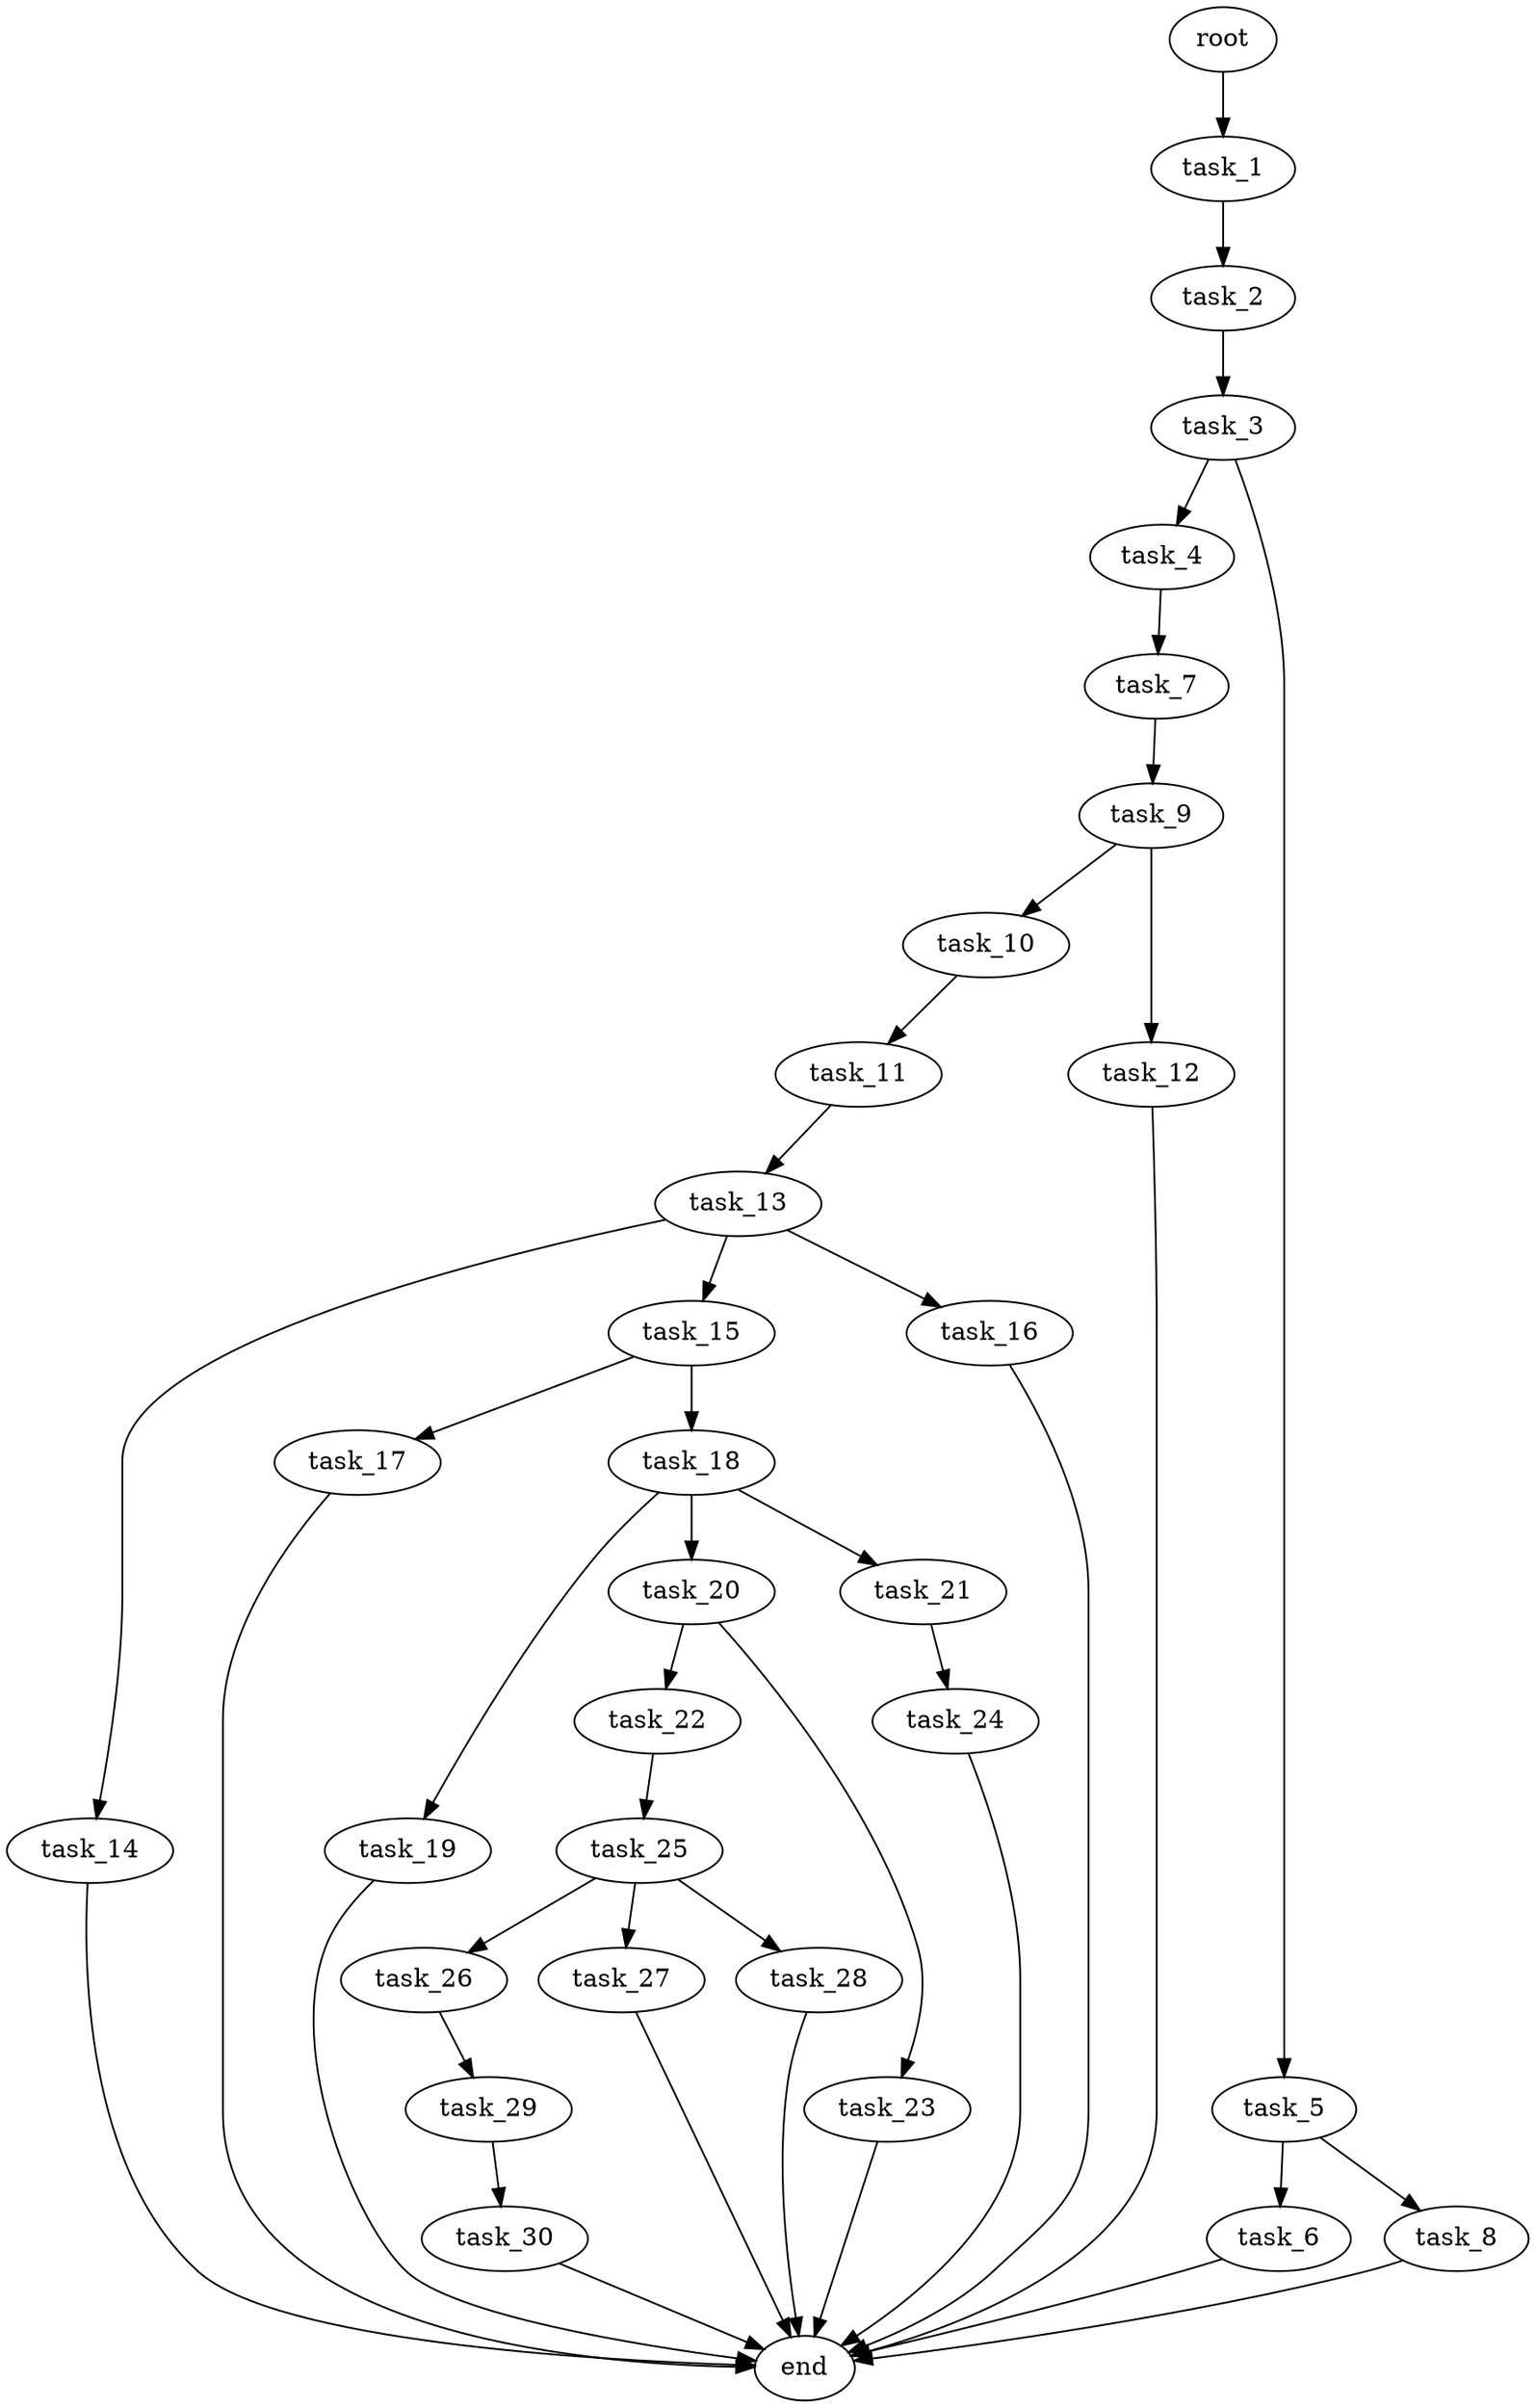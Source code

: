 digraph G {
  root [size="0.000000e+00"];
  task_1 [size="4.643309e+09"];
  task_2 [size="9.989893e+08"];
  task_3 [size="1.747843e+09"];
  task_4 [size="3.954058e+08"];
  task_5 [size="2.906381e+09"];
  task_6 [size="8.016159e+09"];
  task_7 [size="3.127758e+09"];
  task_8 [size="7.385663e+09"];
  task_9 [size="9.508897e+08"];
  task_10 [size="7.582282e+09"];
  task_11 [size="4.598450e+08"];
  task_12 [size="8.520135e+09"];
  task_13 [size="6.633887e+09"];
  task_14 [size="1.705952e+09"];
  task_15 [size="3.575917e+09"];
  task_16 [size="4.377707e+09"];
  task_17 [size="6.218449e+09"];
  task_18 [size="8.784877e+09"];
  task_19 [size="9.304202e+08"];
  task_20 [size="8.149828e+09"];
  task_21 [size="1.829511e+09"];
  task_22 [size="4.008374e+09"];
  task_23 [size="9.623137e+09"];
  task_24 [size="2.719059e+09"];
  task_25 [size="3.857769e+09"];
  task_26 [size="8.506865e+09"];
  task_27 [size="7.999191e+09"];
  task_28 [size="6.488816e+09"];
  task_29 [size="7.969299e+09"];
  task_30 [size="1.131453e+09"];
  end [size="0.000000e+00"];

  root -> task_1 [size="1.000000e-12"];
  task_1 -> task_2 [size="9.989893e+07"];
  task_2 -> task_3 [size="1.747843e+08"];
  task_3 -> task_4 [size="3.954058e+07"];
  task_3 -> task_5 [size="2.906381e+08"];
  task_4 -> task_7 [size="3.127758e+08"];
  task_5 -> task_6 [size="8.016159e+08"];
  task_5 -> task_8 [size="7.385663e+08"];
  task_6 -> end [size="1.000000e-12"];
  task_7 -> task_9 [size="9.508897e+07"];
  task_8 -> end [size="1.000000e-12"];
  task_9 -> task_10 [size="7.582282e+08"];
  task_9 -> task_12 [size="8.520135e+08"];
  task_10 -> task_11 [size="4.598450e+07"];
  task_11 -> task_13 [size="6.633887e+08"];
  task_12 -> end [size="1.000000e-12"];
  task_13 -> task_14 [size="1.705952e+08"];
  task_13 -> task_15 [size="3.575917e+08"];
  task_13 -> task_16 [size="4.377707e+08"];
  task_14 -> end [size="1.000000e-12"];
  task_15 -> task_17 [size="6.218449e+08"];
  task_15 -> task_18 [size="8.784877e+08"];
  task_16 -> end [size="1.000000e-12"];
  task_17 -> end [size="1.000000e-12"];
  task_18 -> task_19 [size="9.304202e+07"];
  task_18 -> task_20 [size="8.149828e+08"];
  task_18 -> task_21 [size="1.829511e+08"];
  task_19 -> end [size="1.000000e-12"];
  task_20 -> task_22 [size="4.008374e+08"];
  task_20 -> task_23 [size="9.623137e+08"];
  task_21 -> task_24 [size="2.719059e+08"];
  task_22 -> task_25 [size="3.857769e+08"];
  task_23 -> end [size="1.000000e-12"];
  task_24 -> end [size="1.000000e-12"];
  task_25 -> task_26 [size="8.506865e+08"];
  task_25 -> task_27 [size="7.999191e+08"];
  task_25 -> task_28 [size="6.488816e+08"];
  task_26 -> task_29 [size="7.969299e+08"];
  task_27 -> end [size="1.000000e-12"];
  task_28 -> end [size="1.000000e-12"];
  task_29 -> task_30 [size="1.131453e+08"];
  task_30 -> end [size="1.000000e-12"];
}
